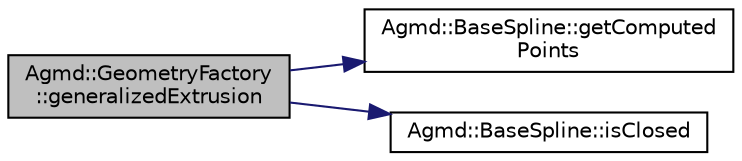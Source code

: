 digraph "Agmd::GeometryFactory::generalizedExtrusion"
{
  edge [fontname="Helvetica",fontsize="10",labelfontname="Helvetica",labelfontsize="10"];
  node [fontname="Helvetica",fontsize="10",shape=record];
  rankdir="LR";
  Node1 [label="Agmd::GeometryFactory\l::generalizedExtrusion",height=0.2,width=0.4,color="black", fillcolor="grey75", style="filled" fontcolor="black"];
  Node1 -> Node2 [color="midnightblue",fontsize="10",style="solid"];
  Node2 [label="Agmd::BaseSpline::getComputed\lPoints",height=0.2,width=0.4,color="black", fillcolor="white", style="filled",URL="$class_agmd_1_1_base_spline.html#a2c138446fa3460c763ce07e61e3c4541"];
  Node1 -> Node3 [color="midnightblue",fontsize="10",style="solid"];
  Node3 [label="Agmd::BaseSpline::isClosed",height=0.2,width=0.4,color="black", fillcolor="white", style="filled",URL="$class_agmd_1_1_base_spline.html#aa47f9e6bfeb67d36c7ec87927d8297f3"];
}
